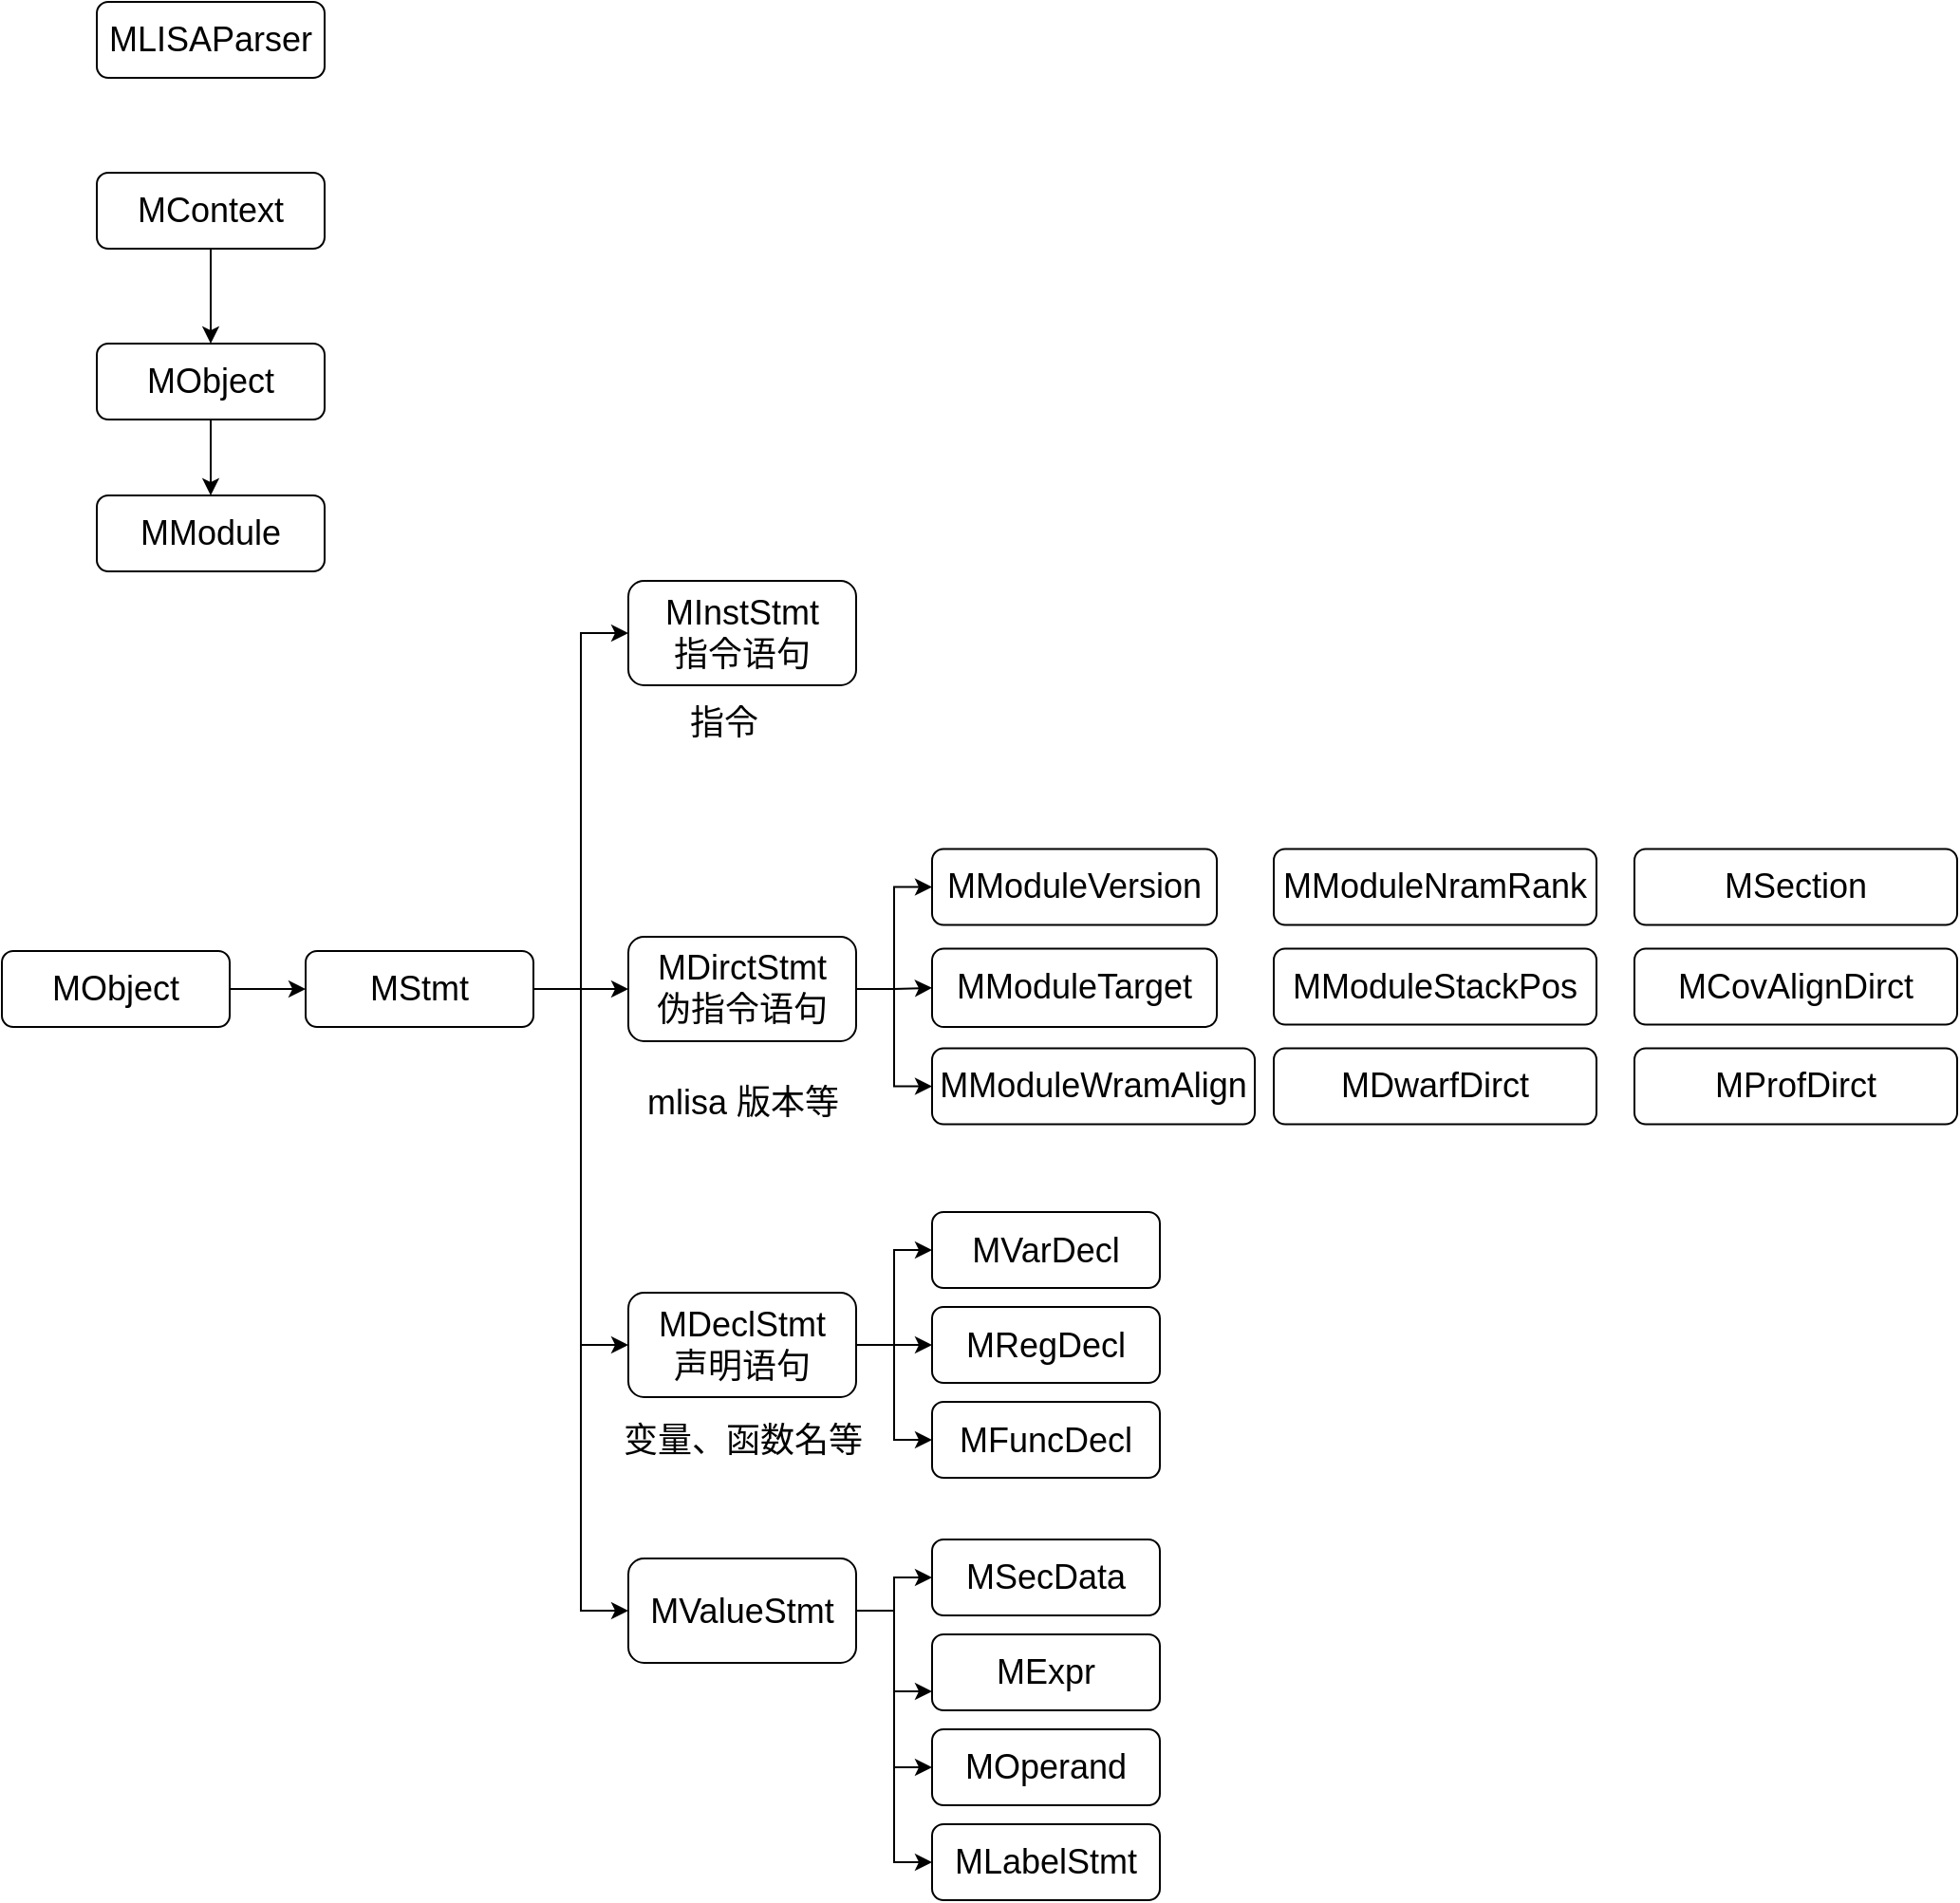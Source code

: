 <mxfile version="21.3.5" type="github">
  <diagram id="C5RBs43oDa-KdzZeNtuy" name="Page-1">
    <mxGraphModel dx="1362" dy="775" grid="1" gridSize="10" guides="1" tooltips="1" connect="1" arrows="1" fold="1" page="1" pageScale="1" pageWidth="827" pageHeight="1169" math="0" shadow="0">
      <root>
        <mxCell id="WIyWlLk6GJQsqaUBKTNV-0" />
        <mxCell id="WIyWlLk6GJQsqaUBKTNV-1" parent="WIyWlLk6GJQsqaUBKTNV-0" />
        <mxCell id="WIyWlLk6GJQsqaUBKTNV-3" value="&lt;font style=&quot;font-size: 18px;&quot;&gt;MLISAParser&lt;/font&gt;" style="rounded=1;whiteSpace=wrap;html=1;fontSize=12;glass=0;strokeWidth=1;shadow=0;" parent="WIyWlLk6GJQsqaUBKTNV-1" vertex="1">
          <mxGeometry x="110" y="100" width="120" height="40" as="geometry" />
        </mxCell>
        <mxCell id="y_5E3IoeFNJCKNngxXXu-0" value="&lt;font style=&quot;font-size: 18px;&quot;&gt;MModule&lt;/font&gt;" style="rounded=1;whiteSpace=wrap;html=1;fontSize=12;glass=0;strokeWidth=1;shadow=0;" vertex="1" parent="WIyWlLk6GJQsqaUBKTNV-1">
          <mxGeometry x="110" y="360" width="120" height="40" as="geometry" />
        </mxCell>
        <mxCell id="y_5E3IoeFNJCKNngxXXu-2" style="edgeStyle=orthogonalEdgeStyle;rounded=0;orthogonalLoop=1;jettySize=auto;html=1;exitX=0.5;exitY=1;exitDx=0;exitDy=0;entryX=0.5;entryY=0;entryDx=0;entryDy=0;" edge="1" parent="WIyWlLk6GJQsqaUBKTNV-1" source="y_5E3IoeFNJCKNngxXXu-1" target="y_5E3IoeFNJCKNngxXXu-0">
          <mxGeometry relative="1" as="geometry" />
        </mxCell>
        <mxCell id="y_5E3IoeFNJCKNngxXXu-1" value="&lt;font style=&quot;font-size: 18px;&quot;&gt;MObject&lt;/font&gt;" style="rounded=1;whiteSpace=wrap;html=1;fontSize=12;glass=0;strokeWidth=1;shadow=0;" vertex="1" parent="WIyWlLk6GJQsqaUBKTNV-1">
          <mxGeometry x="110" y="280" width="120" height="40" as="geometry" />
        </mxCell>
        <mxCell id="y_5E3IoeFNJCKNngxXXu-4" style="edgeStyle=orthogonalEdgeStyle;rounded=0;orthogonalLoop=1;jettySize=auto;html=1;exitX=0.5;exitY=1;exitDx=0;exitDy=0;" edge="1" parent="WIyWlLk6GJQsqaUBKTNV-1" source="y_5E3IoeFNJCKNngxXXu-3" target="y_5E3IoeFNJCKNngxXXu-1">
          <mxGeometry relative="1" as="geometry" />
        </mxCell>
        <mxCell id="y_5E3IoeFNJCKNngxXXu-3" value="&lt;font style=&quot;font-size: 18px;&quot;&gt;MContext&lt;/font&gt;" style="rounded=1;whiteSpace=wrap;html=1;fontSize=12;glass=0;strokeWidth=1;shadow=0;" vertex="1" parent="WIyWlLk6GJQsqaUBKTNV-1">
          <mxGeometry x="110" y="190" width="120" height="40" as="geometry" />
        </mxCell>
        <mxCell id="y_5E3IoeFNJCKNngxXXu-11" style="edgeStyle=orthogonalEdgeStyle;rounded=0;orthogonalLoop=1;jettySize=auto;html=1;exitX=1;exitY=0.5;exitDx=0;exitDy=0;" edge="1" parent="WIyWlLk6GJQsqaUBKTNV-1" source="y_5E3IoeFNJCKNngxXXu-5" target="y_5E3IoeFNJCKNngxXXu-9">
          <mxGeometry relative="1" as="geometry" />
        </mxCell>
        <mxCell id="y_5E3IoeFNJCKNngxXXu-12" style="edgeStyle=orthogonalEdgeStyle;rounded=0;orthogonalLoop=1;jettySize=auto;html=1;exitX=1;exitY=0.5;exitDx=0;exitDy=0;entryX=0;entryY=0.5;entryDx=0;entryDy=0;" edge="1" parent="WIyWlLk6GJQsqaUBKTNV-1" source="y_5E3IoeFNJCKNngxXXu-5" target="y_5E3IoeFNJCKNngxXXu-8">
          <mxGeometry relative="1" as="geometry" />
        </mxCell>
        <mxCell id="y_5E3IoeFNJCKNngxXXu-13" style="edgeStyle=orthogonalEdgeStyle;rounded=0;orthogonalLoop=1;jettySize=auto;html=1;exitX=1;exitY=0.5;exitDx=0;exitDy=0;entryX=0;entryY=0.5;entryDx=0;entryDy=0;" edge="1" parent="WIyWlLk6GJQsqaUBKTNV-1" source="y_5E3IoeFNJCKNngxXXu-5" target="y_5E3IoeFNJCKNngxXXu-10">
          <mxGeometry relative="1" as="geometry" />
        </mxCell>
        <mxCell id="y_5E3IoeFNJCKNngxXXu-35" style="edgeStyle=orthogonalEdgeStyle;rounded=0;orthogonalLoop=1;jettySize=auto;html=1;exitX=1;exitY=0.5;exitDx=0;exitDy=0;entryX=0;entryY=0.5;entryDx=0;entryDy=0;" edge="1" parent="WIyWlLk6GJQsqaUBKTNV-1" source="y_5E3IoeFNJCKNngxXXu-5" target="y_5E3IoeFNJCKNngxXXu-34">
          <mxGeometry relative="1" as="geometry" />
        </mxCell>
        <mxCell id="y_5E3IoeFNJCKNngxXXu-5" value="&lt;font style=&quot;font-size: 18px;&quot;&gt;MStmt&lt;/font&gt;" style="rounded=1;whiteSpace=wrap;html=1;fontSize=12;glass=0;strokeWidth=1;shadow=0;" vertex="1" parent="WIyWlLk6GJQsqaUBKTNV-1">
          <mxGeometry x="220" y="600" width="120" height="40" as="geometry" />
        </mxCell>
        <mxCell id="y_5E3IoeFNJCKNngxXXu-7" style="edgeStyle=orthogonalEdgeStyle;rounded=0;orthogonalLoop=1;jettySize=auto;html=1;exitX=1;exitY=0.5;exitDx=0;exitDy=0;entryX=0;entryY=0.5;entryDx=0;entryDy=0;" edge="1" parent="WIyWlLk6GJQsqaUBKTNV-1" source="y_5E3IoeFNJCKNngxXXu-6" target="y_5E3IoeFNJCKNngxXXu-5">
          <mxGeometry relative="1" as="geometry" />
        </mxCell>
        <mxCell id="y_5E3IoeFNJCKNngxXXu-6" value="&lt;font style=&quot;font-size: 18px;&quot;&gt;MObject&lt;/font&gt;" style="rounded=1;whiteSpace=wrap;html=1;fontSize=12;glass=0;strokeWidth=1;shadow=0;" vertex="1" parent="WIyWlLk6GJQsqaUBKTNV-1">
          <mxGeometry x="60" y="600" width="120" height="40" as="geometry" />
        </mxCell>
        <mxCell id="y_5E3IoeFNJCKNngxXXu-8" value="&lt;font style=&quot;font-size: 18px;&quot;&gt;MInstStmt&lt;br&gt;指令语句&lt;br&gt;&lt;/font&gt;" style="rounded=1;whiteSpace=wrap;html=1;fontSize=12;glass=0;strokeWidth=1;shadow=0;" vertex="1" parent="WIyWlLk6GJQsqaUBKTNV-1">
          <mxGeometry x="390" y="405" width="120" height="55" as="geometry" />
        </mxCell>
        <mxCell id="y_5E3IoeFNJCKNngxXXu-44" style="edgeStyle=orthogonalEdgeStyle;rounded=0;orthogonalLoop=1;jettySize=auto;html=1;exitX=1;exitY=0.5;exitDx=0;exitDy=0;entryX=0;entryY=0.5;entryDx=0;entryDy=0;" edge="1" parent="WIyWlLk6GJQsqaUBKTNV-1" source="y_5E3IoeFNJCKNngxXXu-9" target="y_5E3IoeFNJCKNngxXXu-24">
          <mxGeometry relative="1" as="geometry" />
        </mxCell>
        <mxCell id="y_5E3IoeFNJCKNngxXXu-45" style="edgeStyle=orthogonalEdgeStyle;rounded=0;orthogonalLoop=1;jettySize=auto;html=1;exitX=1;exitY=0.5;exitDx=0;exitDy=0;entryX=0;entryY=0.5;entryDx=0;entryDy=0;" edge="1" parent="WIyWlLk6GJQsqaUBKTNV-1" source="y_5E3IoeFNJCKNngxXXu-9" target="y_5E3IoeFNJCKNngxXXu-25">
          <mxGeometry relative="1" as="geometry" />
        </mxCell>
        <mxCell id="y_5E3IoeFNJCKNngxXXu-46" style="edgeStyle=orthogonalEdgeStyle;rounded=0;orthogonalLoop=1;jettySize=auto;html=1;exitX=1;exitY=0.5;exitDx=0;exitDy=0;entryX=0;entryY=0.5;entryDx=0;entryDy=0;" edge="1" parent="WIyWlLk6GJQsqaUBKTNV-1" source="y_5E3IoeFNJCKNngxXXu-9" target="y_5E3IoeFNJCKNngxXXu-26">
          <mxGeometry relative="1" as="geometry" />
        </mxCell>
        <mxCell id="y_5E3IoeFNJCKNngxXXu-9" value="&lt;font style=&quot;font-size: 18px;&quot;&gt;MDirctStmt&lt;br&gt;伪指令语句&lt;br&gt;&lt;/font&gt;" style="rounded=1;whiteSpace=wrap;html=1;fontSize=12;glass=0;strokeWidth=1;shadow=0;" vertex="1" parent="WIyWlLk6GJQsqaUBKTNV-1">
          <mxGeometry x="390" y="592.5" width="120" height="55" as="geometry" />
        </mxCell>
        <mxCell id="y_5E3IoeFNJCKNngxXXu-20" style="edgeStyle=orthogonalEdgeStyle;rounded=0;orthogonalLoop=1;jettySize=auto;html=1;exitX=1;exitY=0.5;exitDx=0;exitDy=0;entryX=0;entryY=0.5;entryDx=0;entryDy=0;" edge="1" parent="WIyWlLk6GJQsqaUBKTNV-1" source="y_5E3IoeFNJCKNngxXXu-10" target="y_5E3IoeFNJCKNngxXXu-17">
          <mxGeometry relative="1" as="geometry" />
        </mxCell>
        <mxCell id="y_5E3IoeFNJCKNngxXXu-22" style="edgeStyle=orthogonalEdgeStyle;rounded=0;orthogonalLoop=1;jettySize=auto;html=1;exitX=1;exitY=0.5;exitDx=0;exitDy=0;entryX=0;entryY=0.5;entryDx=0;entryDy=0;" edge="1" parent="WIyWlLk6GJQsqaUBKTNV-1" source="y_5E3IoeFNJCKNngxXXu-10" target="y_5E3IoeFNJCKNngxXXu-18">
          <mxGeometry relative="1" as="geometry" />
        </mxCell>
        <mxCell id="y_5E3IoeFNJCKNngxXXu-23" style="edgeStyle=orthogonalEdgeStyle;rounded=0;orthogonalLoop=1;jettySize=auto;html=1;exitX=1;exitY=0.5;exitDx=0;exitDy=0;entryX=0;entryY=0.5;entryDx=0;entryDy=0;" edge="1" parent="WIyWlLk6GJQsqaUBKTNV-1" source="y_5E3IoeFNJCKNngxXXu-10" target="y_5E3IoeFNJCKNngxXXu-19">
          <mxGeometry relative="1" as="geometry" />
        </mxCell>
        <mxCell id="y_5E3IoeFNJCKNngxXXu-10" value="&lt;font style=&quot;font-size: 18px;&quot;&gt;MDeclStmt&lt;br&gt;声明语句&lt;br&gt;&lt;/font&gt;" style="rounded=1;whiteSpace=wrap;html=1;fontSize=12;glass=0;strokeWidth=1;shadow=0;" vertex="1" parent="WIyWlLk6GJQsqaUBKTNV-1">
          <mxGeometry x="390" y="780" width="120" height="55" as="geometry" />
        </mxCell>
        <mxCell id="y_5E3IoeFNJCKNngxXXu-14" value="&lt;font style=&quot;font-size: 18px;&quot;&gt;指令&lt;/font&gt;" style="text;html=1;align=center;verticalAlign=middle;resizable=0;points=[];autosize=1;strokeColor=none;fillColor=none;" vertex="1" parent="WIyWlLk6GJQsqaUBKTNV-1">
          <mxGeometry x="410" y="460" width="60" height="40" as="geometry" />
        </mxCell>
        <mxCell id="y_5E3IoeFNJCKNngxXXu-15" value="&lt;font style=&quot;font-size: 18px;&quot;&gt;mlisa 版本等&lt;/font&gt;" style="text;html=1;align=center;verticalAlign=middle;resizable=0;points=[];autosize=1;strokeColor=none;fillColor=none;" vertex="1" parent="WIyWlLk6GJQsqaUBKTNV-1">
          <mxGeometry x="390" y="660" width="120" height="40" as="geometry" />
        </mxCell>
        <mxCell id="y_5E3IoeFNJCKNngxXXu-16" value="&lt;font style=&quot;font-size: 18px;&quot;&gt;变量、函数名等&lt;/font&gt;" style="text;html=1;align=center;verticalAlign=middle;resizable=0;points=[];autosize=1;strokeColor=none;fillColor=none;" vertex="1" parent="WIyWlLk6GJQsqaUBKTNV-1">
          <mxGeometry x="375" y="837.5" width="150" height="40" as="geometry" />
        </mxCell>
        <mxCell id="y_5E3IoeFNJCKNngxXXu-17" value="&lt;font style=&quot;font-size: 18px;&quot;&gt;MVarDecl&lt;/font&gt;" style="rounded=1;whiteSpace=wrap;html=1;fontSize=12;glass=0;strokeWidth=1;shadow=0;" vertex="1" parent="WIyWlLk6GJQsqaUBKTNV-1">
          <mxGeometry x="550" y="737.5" width="120" height="40" as="geometry" />
        </mxCell>
        <mxCell id="y_5E3IoeFNJCKNngxXXu-18" value="&lt;font style=&quot;font-size: 18px;&quot;&gt;MRegDecl&lt;/font&gt;" style="rounded=1;whiteSpace=wrap;html=1;fontSize=12;glass=0;strokeWidth=1;shadow=0;" vertex="1" parent="WIyWlLk6GJQsqaUBKTNV-1">
          <mxGeometry x="550" y="787.5" width="120" height="40" as="geometry" />
        </mxCell>
        <mxCell id="y_5E3IoeFNJCKNngxXXu-19" value="&lt;font style=&quot;font-size: 18px;&quot;&gt;MFuncDecl&lt;/font&gt;" style="rounded=1;whiteSpace=wrap;html=1;fontSize=12;glass=0;strokeWidth=1;shadow=0;" vertex="1" parent="WIyWlLk6GJQsqaUBKTNV-1">
          <mxGeometry x="550" y="837.5" width="120" height="40" as="geometry" />
        </mxCell>
        <mxCell id="y_5E3IoeFNJCKNngxXXu-24" value="&lt;font style=&quot;font-size: 18px;&quot;&gt;MModuleVersion&lt;/font&gt;" style="rounded=1;whiteSpace=wrap;html=1;fontSize=12;glass=0;strokeWidth=1;shadow=0;" vertex="1" parent="WIyWlLk6GJQsqaUBKTNV-1">
          <mxGeometry x="550" y="546.25" width="150" height="40" as="geometry" />
        </mxCell>
        <mxCell id="y_5E3IoeFNJCKNngxXXu-25" value="&lt;font style=&quot;font-size: 18px;&quot;&gt;MModuleTarget&lt;/font&gt;" style="rounded=1;whiteSpace=wrap;html=1;fontSize=12;glass=0;strokeWidth=1;shadow=0;" vertex="1" parent="WIyWlLk6GJQsqaUBKTNV-1">
          <mxGeometry x="550" y="598.75" width="150" height="41.25" as="geometry" />
        </mxCell>
        <mxCell id="y_5E3IoeFNJCKNngxXXu-26" value="&lt;font style=&quot;font-size: 18px;&quot;&gt;MModuleWramAlign&lt;/font&gt;" style="rounded=1;whiteSpace=wrap;html=1;fontSize=12;glass=0;strokeWidth=1;shadow=0;" vertex="1" parent="WIyWlLk6GJQsqaUBKTNV-1">
          <mxGeometry x="550" y="651.25" width="170" height="40" as="geometry" />
        </mxCell>
        <mxCell id="y_5E3IoeFNJCKNngxXXu-28" value="&lt;font style=&quot;font-size: 18px;&quot;&gt;MModuleNramRank&lt;/font&gt;" style="rounded=1;whiteSpace=wrap;html=1;fontSize=12;glass=0;strokeWidth=1;shadow=0;" vertex="1" parent="WIyWlLk6GJQsqaUBKTNV-1">
          <mxGeometry x="730" y="546.25" width="170" height="40" as="geometry" />
        </mxCell>
        <mxCell id="y_5E3IoeFNJCKNngxXXu-29" value="&lt;font style=&quot;font-size: 18px;&quot;&gt;MModuleStackPos&lt;/font&gt;" style="rounded=1;whiteSpace=wrap;html=1;fontSize=12;glass=0;strokeWidth=1;shadow=0;" vertex="1" parent="WIyWlLk6GJQsqaUBKTNV-1">
          <mxGeometry x="730" y="598.75" width="170" height="40" as="geometry" />
        </mxCell>
        <mxCell id="y_5E3IoeFNJCKNngxXXu-30" value="&lt;font style=&quot;font-size: 18px;&quot;&gt;MDwarfDirct&lt;/font&gt;" style="rounded=1;whiteSpace=wrap;html=1;fontSize=12;glass=0;strokeWidth=1;shadow=0;" vertex="1" parent="WIyWlLk6GJQsqaUBKTNV-1">
          <mxGeometry x="730" y="651.25" width="170" height="40" as="geometry" />
        </mxCell>
        <mxCell id="y_5E3IoeFNJCKNngxXXu-31" value="&lt;font style=&quot;font-size: 18px;&quot;&gt;MSection&lt;/font&gt;" style="rounded=1;whiteSpace=wrap;html=1;fontSize=12;glass=0;strokeWidth=1;shadow=0;" vertex="1" parent="WIyWlLk6GJQsqaUBKTNV-1">
          <mxGeometry x="920" y="546.25" width="170" height="40" as="geometry" />
        </mxCell>
        <mxCell id="y_5E3IoeFNJCKNngxXXu-32" value="&lt;font style=&quot;font-size: 18px;&quot;&gt;MCovAlignDirct&lt;/font&gt;" style="rounded=1;whiteSpace=wrap;html=1;fontSize=12;glass=0;strokeWidth=1;shadow=0;" vertex="1" parent="WIyWlLk6GJQsqaUBKTNV-1">
          <mxGeometry x="920" y="598.75" width="170" height="40" as="geometry" />
        </mxCell>
        <mxCell id="y_5E3IoeFNJCKNngxXXu-33" value="&lt;font style=&quot;font-size: 18px;&quot;&gt;MProfDirct&lt;/font&gt;" style="rounded=1;whiteSpace=wrap;html=1;fontSize=12;glass=0;strokeWidth=1;shadow=0;" vertex="1" parent="WIyWlLk6GJQsqaUBKTNV-1">
          <mxGeometry x="920" y="651.25" width="170" height="40" as="geometry" />
        </mxCell>
        <mxCell id="y_5E3IoeFNJCKNngxXXu-40" style="edgeStyle=orthogonalEdgeStyle;rounded=0;orthogonalLoop=1;jettySize=auto;html=1;exitX=1;exitY=0.5;exitDx=0;exitDy=0;entryX=0;entryY=0.5;entryDx=0;entryDy=0;" edge="1" parent="WIyWlLk6GJQsqaUBKTNV-1" source="y_5E3IoeFNJCKNngxXXu-34" target="y_5E3IoeFNJCKNngxXXu-36">
          <mxGeometry relative="1" as="geometry" />
        </mxCell>
        <mxCell id="y_5E3IoeFNJCKNngxXXu-41" style="edgeStyle=orthogonalEdgeStyle;rounded=0;orthogonalLoop=1;jettySize=auto;html=1;exitX=1;exitY=0.5;exitDx=0;exitDy=0;entryX=0;entryY=0.75;entryDx=0;entryDy=0;" edge="1" parent="WIyWlLk6GJQsqaUBKTNV-1" source="y_5E3IoeFNJCKNngxXXu-34" target="y_5E3IoeFNJCKNngxXXu-37">
          <mxGeometry relative="1" as="geometry" />
        </mxCell>
        <mxCell id="y_5E3IoeFNJCKNngxXXu-42" style="edgeStyle=orthogonalEdgeStyle;rounded=0;orthogonalLoop=1;jettySize=auto;html=1;exitX=1;exitY=0.5;exitDx=0;exitDy=0;entryX=0;entryY=0.5;entryDx=0;entryDy=0;" edge="1" parent="WIyWlLk6GJQsqaUBKTNV-1" source="y_5E3IoeFNJCKNngxXXu-34" target="y_5E3IoeFNJCKNngxXXu-38">
          <mxGeometry relative="1" as="geometry" />
        </mxCell>
        <mxCell id="y_5E3IoeFNJCKNngxXXu-43" style="edgeStyle=orthogonalEdgeStyle;rounded=0;orthogonalLoop=1;jettySize=auto;html=1;exitX=1;exitY=0.5;exitDx=0;exitDy=0;entryX=0;entryY=0.5;entryDx=0;entryDy=0;" edge="1" parent="WIyWlLk6GJQsqaUBKTNV-1" source="y_5E3IoeFNJCKNngxXXu-34" target="y_5E3IoeFNJCKNngxXXu-39">
          <mxGeometry relative="1" as="geometry" />
        </mxCell>
        <mxCell id="y_5E3IoeFNJCKNngxXXu-34" value="&lt;font style=&quot;font-size: 18px;&quot;&gt;MValueStmt&lt;br&gt;&lt;/font&gt;" style="rounded=1;whiteSpace=wrap;html=1;fontSize=12;glass=0;strokeWidth=1;shadow=0;" vertex="1" parent="WIyWlLk6GJQsqaUBKTNV-1">
          <mxGeometry x="390" y="920" width="120" height="55" as="geometry" />
        </mxCell>
        <mxCell id="y_5E3IoeFNJCKNngxXXu-36" value="&lt;font style=&quot;font-size: 18px;&quot;&gt;MSecData&lt;/font&gt;" style="rounded=1;whiteSpace=wrap;html=1;fontSize=12;glass=0;strokeWidth=1;shadow=0;" vertex="1" parent="WIyWlLk6GJQsqaUBKTNV-1">
          <mxGeometry x="550" y="910" width="120" height="40" as="geometry" />
        </mxCell>
        <mxCell id="y_5E3IoeFNJCKNngxXXu-37" value="&lt;font style=&quot;font-size: 18px;&quot;&gt;MExpr&lt;/font&gt;" style="rounded=1;whiteSpace=wrap;html=1;fontSize=12;glass=0;strokeWidth=1;shadow=0;" vertex="1" parent="WIyWlLk6GJQsqaUBKTNV-1">
          <mxGeometry x="550" y="960" width="120" height="40" as="geometry" />
        </mxCell>
        <mxCell id="y_5E3IoeFNJCKNngxXXu-38" value="&lt;font style=&quot;font-size: 18px;&quot;&gt;MOperand&lt;/font&gt;" style="rounded=1;whiteSpace=wrap;html=1;fontSize=12;glass=0;strokeWidth=1;shadow=0;" vertex="1" parent="WIyWlLk6GJQsqaUBKTNV-1">
          <mxGeometry x="550" y="1010" width="120" height="40" as="geometry" />
        </mxCell>
        <mxCell id="y_5E3IoeFNJCKNngxXXu-39" value="&lt;font style=&quot;font-size: 18px;&quot;&gt;MLabelStmt&lt;/font&gt;" style="rounded=1;whiteSpace=wrap;html=1;fontSize=12;glass=0;strokeWidth=1;shadow=0;" vertex="1" parent="WIyWlLk6GJQsqaUBKTNV-1">
          <mxGeometry x="550" y="1060" width="120" height="40" as="geometry" />
        </mxCell>
      </root>
    </mxGraphModel>
  </diagram>
</mxfile>
